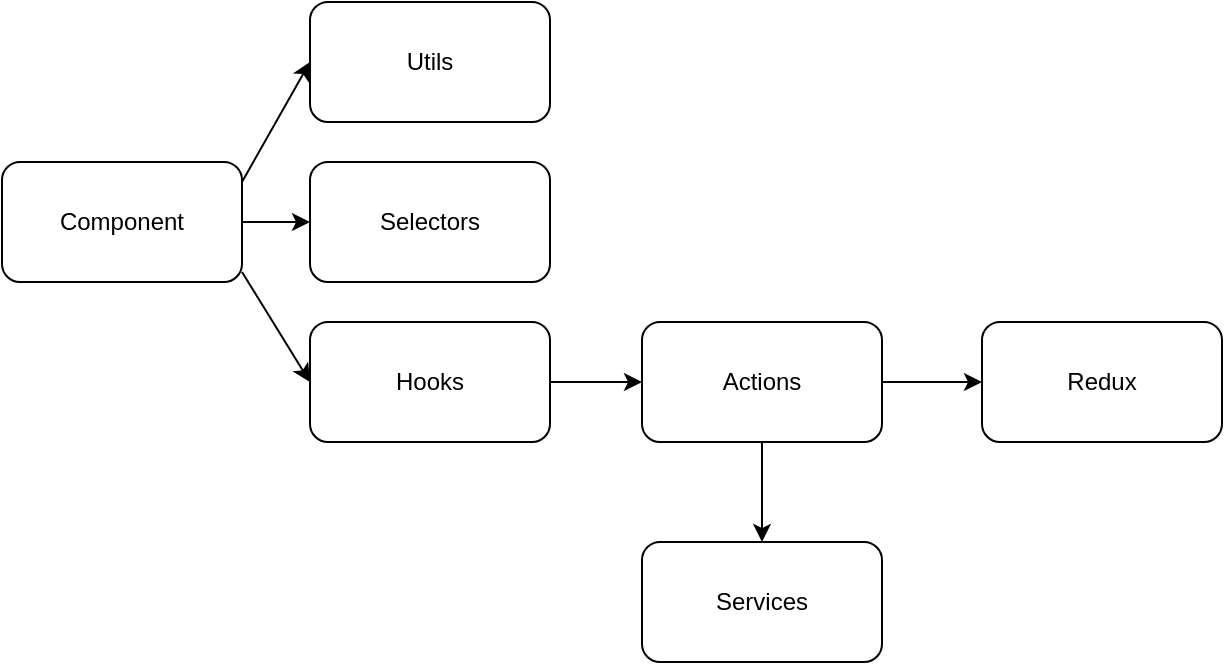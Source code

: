 <mxfile version="13.1.3">
    <diagram id="6hGFLwfOUW9BJ-s0fimq" name="Page-1">
        <mxGraphModel dx="1154" dy="983" grid="1" gridSize="10" guides="1" tooltips="1" connect="1" arrows="1" fold="1" page="1" pageScale="1" pageWidth="827" pageHeight="1169" math="0" shadow="0">
            <root>
                <mxCell id="0"/>
                <mxCell id="1" parent="0"/>
                <mxCell id="28" value="" style="edgeStyle=orthogonalEdgeStyle;rounded=0;orthogonalLoop=1;jettySize=auto;html=1;" edge="1" parent="1" source="2" target="27">
                    <mxGeometry relative="1" as="geometry"/>
                </mxCell>
                <mxCell id="2" value="Component" style="rounded=1;whiteSpace=wrap;html=1;" vertex="1" parent="1">
                    <mxGeometry x="140" y="360" width="120" height="60" as="geometry"/>
                </mxCell>
                <mxCell id="27" value="Selectors" style="rounded=1;whiteSpace=wrap;html=1;" vertex="1" parent="1">
                    <mxGeometry x="294" y="360" width="120" height="60" as="geometry"/>
                </mxCell>
                <mxCell id="9" value="Utils" style="rounded=1;whiteSpace=wrap;html=1;" vertex="1" parent="1">
                    <mxGeometry x="294" y="280" width="120" height="60" as="geometry"/>
                </mxCell>
                <mxCell id="20" value="" style="edgeStyle=orthogonalEdgeStyle;rounded=0;orthogonalLoop=1;jettySize=auto;html=1;" edge="1" parent="1" source="11" target="19">
                    <mxGeometry relative="1" as="geometry"/>
                </mxCell>
                <mxCell id="11" value="Hooks" style="rounded=1;whiteSpace=wrap;html=1;" vertex="1" parent="1">
                    <mxGeometry x="294" y="440" width="120" height="60" as="geometry"/>
                </mxCell>
                <mxCell id="22" value="" style="edgeStyle=orthogonalEdgeStyle;rounded=0;orthogonalLoop=1;jettySize=auto;html=1;" edge="1" parent="1" source="19" target="21">
                    <mxGeometry relative="1" as="geometry"/>
                </mxCell>
                <mxCell id="26" value="" style="edgeStyle=orthogonalEdgeStyle;rounded=0;orthogonalLoop=1;jettySize=auto;html=1;" edge="1" parent="1" source="19" target="25">
                    <mxGeometry relative="1" as="geometry"/>
                </mxCell>
                <mxCell id="19" value="Actions" style="rounded=1;whiteSpace=wrap;html=1;" vertex="1" parent="1">
                    <mxGeometry x="460" y="440" width="120" height="60" as="geometry"/>
                </mxCell>
                <mxCell id="25" value="Services" style="rounded=1;whiteSpace=wrap;html=1;" vertex="1" parent="1">
                    <mxGeometry x="460" y="550" width="120" height="60" as="geometry"/>
                </mxCell>
                <mxCell id="21" value="Redux" style="rounded=1;whiteSpace=wrap;html=1;" vertex="1" parent="1">
                    <mxGeometry x="630" y="440" width="120" height="60" as="geometry"/>
                </mxCell>
                <mxCell id="15" value="" style="endArrow=classic;html=1;entryX=0;entryY=0.5;entryDx=0;entryDy=0;" edge="1" parent="1" target="9">
                    <mxGeometry width="50" height="50" relative="1" as="geometry">
                        <mxPoint x="260" y="370" as="sourcePoint"/>
                        <mxPoint x="280" y="320" as="targetPoint"/>
                    </mxGeometry>
                </mxCell>
                <mxCell id="16" value="" style="endArrow=classic;html=1;entryX=0;entryY=0.5;entryDx=0;entryDy=0;" edge="1" parent="1" target="11">
                    <mxGeometry width="50" height="50" relative="1" as="geometry">
                        <mxPoint x="260" y="415" as="sourcePoint"/>
                        <mxPoint x="310" y="365" as="targetPoint"/>
                    </mxGeometry>
                </mxCell>
            </root>
        </mxGraphModel>
    </diagram>
</mxfile>